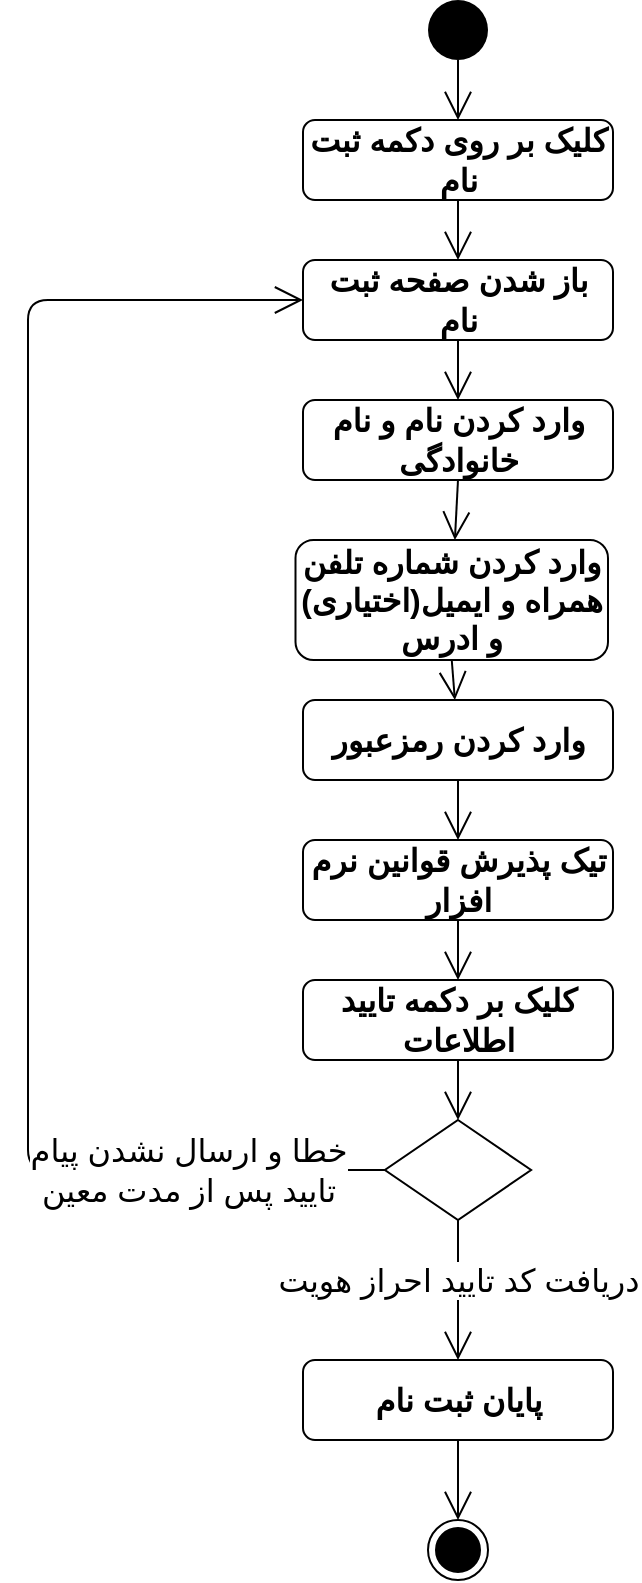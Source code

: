 <mxfile version="13.10.6" type="github">
  <diagram name="Page-1" id="0783ab3e-0a74-02c8-0abd-f7b4e66b4bec">
    <mxGraphModel dx="1198" dy="623" grid="1" gridSize="10" guides="1" tooltips="1" connect="1" arrows="1" fold="1" page="1" pageScale="1" pageWidth="850" pageHeight="1100" background="#ffffff" math="0" shadow="0">
      <root>
        <mxCell id="0" />
        <mxCell id="1" parent="0" />
        <mxCell id="8BaFTCeRGY86CdU8lrJs-1" value="" style="ellipse;fillColor=#000000;strokeColor=none;fontSize=15;" vertex="1" parent="1">
          <mxGeometry x="380" y="10" width="30" height="30" as="geometry" />
        </mxCell>
        <mxCell id="8BaFTCeRGY86CdU8lrJs-2" value="" style="endArrow=open;endFill=1;endSize=12;html=1;fontSize=15;exitX=0.5;exitY=1;exitDx=0;exitDy=0;" edge="1" parent="1" source="8BaFTCeRGY86CdU8lrJs-1" target="8BaFTCeRGY86CdU8lrJs-3">
          <mxGeometry width="160" relative="1" as="geometry">
            <mxPoint x="340" y="270" as="sourcePoint" />
            <mxPoint x="395" y="70" as="targetPoint" />
          </mxGeometry>
        </mxCell>
        <mxCell id="8BaFTCeRGY86CdU8lrJs-3" value="کلیک بر روی دکمه ثبت نام" style="shape=rect;html=1;rounded=1;whiteSpace=wrap;align=center;fontStyle=1;fontSize=16;" vertex="1" parent="1">
          <mxGeometry x="317.5" y="70" width="155" height="40" as="geometry" />
        </mxCell>
        <mxCell id="8BaFTCeRGY86CdU8lrJs-4" value="" style="endArrow=open;endFill=1;endSize=12;html=1;fontSize=15;exitX=0.5;exitY=1;exitDx=0;exitDy=0;" edge="1" parent="1" source="8BaFTCeRGY86CdU8lrJs-3" target="8BaFTCeRGY86CdU8lrJs-5">
          <mxGeometry width="160" relative="1" as="geometry">
            <mxPoint x="395" y="130" as="sourcePoint" />
            <mxPoint x="395" y="160" as="targetPoint" />
          </mxGeometry>
        </mxCell>
        <mxCell id="8BaFTCeRGY86CdU8lrJs-5" value="باز شدن صفحه ثبت نام" style="shape=rect;html=1;rounded=1;whiteSpace=wrap;align=center;fontStyle=1;fontSize=16;" vertex="1" parent="1">
          <mxGeometry x="317.5" y="140" width="155" height="40" as="geometry" />
        </mxCell>
        <mxCell id="8BaFTCeRGY86CdU8lrJs-6" value="" style="endArrow=open;endFill=1;endSize=12;html=1;fontSize=15;exitX=0.5;exitY=1;exitDx=0;exitDy=0;" edge="1" parent="1" source="8BaFTCeRGY86CdU8lrJs-5" target="8BaFTCeRGY86CdU8lrJs-7">
          <mxGeometry width="160" relative="1" as="geometry">
            <mxPoint x="350" y="200" as="sourcePoint" />
            <mxPoint x="395" y="220" as="targetPoint" />
          </mxGeometry>
        </mxCell>
        <mxCell id="8BaFTCeRGY86CdU8lrJs-7" value="وارد کردن نام و نام خانوادگی" style="shape=rect;html=1;rounded=1;whiteSpace=wrap;align=center;fontStyle=1;fontSize=16;" vertex="1" parent="1">
          <mxGeometry x="317.5" y="210" width="155" height="40" as="geometry" />
        </mxCell>
        <mxCell id="8BaFTCeRGY86CdU8lrJs-8" value="" style="endArrow=open;endFill=1;endSize=12;html=1;fontSize=15;exitX=0.5;exitY=1;exitDx=0;exitDy=0;" edge="1" parent="1" source="8BaFTCeRGY86CdU8lrJs-7" target="8BaFTCeRGY86CdU8lrJs-9">
          <mxGeometry width="160" relative="1" as="geometry">
            <mxPoint x="395" y="290" as="sourcePoint" />
            <mxPoint x="395" y="320" as="targetPoint" />
          </mxGeometry>
        </mxCell>
        <mxCell id="8BaFTCeRGY86CdU8lrJs-9" value="وارد کردن شماره تلفن همراه و ایمیل(اختیاری) و ادرس" style="shape=rect;html=1;rounded=1;whiteSpace=wrap;align=center;fontStyle=1;fontSize=16;" vertex="1" parent="1">
          <mxGeometry x="313.75" y="280" width="156.25" height="60" as="geometry" />
        </mxCell>
        <mxCell id="8BaFTCeRGY86CdU8lrJs-10" value="" style="endArrow=open;endFill=1;endSize=12;html=1;fontSize=15;exitX=0.5;exitY=1;exitDx=0;exitDy=0;" edge="1" parent="1" source="8BaFTCeRGY86CdU8lrJs-9" target="8BaFTCeRGY86CdU8lrJs-11">
          <mxGeometry width="160" relative="1" as="geometry">
            <mxPoint x="387.5" y="350" as="sourcePoint" />
            <mxPoint x="387.5" y="380" as="targetPoint" />
          </mxGeometry>
        </mxCell>
        <mxCell id="8BaFTCeRGY86CdU8lrJs-11" value="وارد کردن رمزعبور" style="shape=rect;html=1;rounded=1;whiteSpace=wrap;align=center;fontStyle=1;fontSize=16;" vertex="1" parent="1">
          <mxGeometry x="317.5" y="360" width="155" height="40" as="geometry" />
        </mxCell>
        <mxCell id="8BaFTCeRGY86CdU8lrJs-12" value="" style="endArrow=open;endFill=1;endSize=12;html=1;fontSize=15;exitX=0.5;exitY=1;exitDx=0;exitDy=0;exitPerimeter=0;" edge="1" parent="1" source="8BaFTCeRGY86CdU8lrJs-11" target="8BaFTCeRGY86CdU8lrJs-13">
          <mxGeometry width="160" relative="1" as="geometry">
            <mxPoint x="395" y="410" as="sourcePoint" />
            <mxPoint x="387.5" y="460" as="targetPoint" />
          </mxGeometry>
        </mxCell>
        <mxCell id="8BaFTCeRGY86CdU8lrJs-13" value="تیک پذیرش قوانین نرم افزار" style="shape=rect;html=1;rounded=1;whiteSpace=wrap;align=center;fontStyle=1;fontSize=16;" vertex="1" parent="1">
          <mxGeometry x="317.5" y="430" width="155" height="40" as="geometry" />
        </mxCell>
        <mxCell id="8BaFTCeRGY86CdU8lrJs-14" value="" style="endArrow=open;endFill=1;endSize=12;html=1;fontSize=15;exitX=0.5;exitY=1;exitDx=0;exitDy=0;" edge="1" parent="1" source="8BaFTCeRGY86CdU8lrJs-13" target="8BaFTCeRGY86CdU8lrJs-15">
          <mxGeometry width="160" relative="1" as="geometry">
            <mxPoint x="391.25" y="480" as="sourcePoint" />
            <mxPoint x="383.75" y="540" as="targetPoint" />
          </mxGeometry>
        </mxCell>
        <mxCell id="8BaFTCeRGY86CdU8lrJs-15" value="کلیک بر دکمه تایید اطلاعات" style="shape=rect;html=1;rounded=1;whiteSpace=wrap;align=center;fontStyle=1;fontSize=16;" vertex="1" parent="1">
          <mxGeometry x="317.5" y="500" width="155" height="40" as="geometry" />
        </mxCell>
        <mxCell id="8BaFTCeRGY86CdU8lrJs-16" value="" style="rhombus;fontSize=16;" vertex="1" parent="1">
          <mxGeometry x="358.44" y="570" width="73.12" height="50" as="geometry" />
        </mxCell>
        <mxCell id="8BaFTCeRGY86CdU8lrJs-17" value="" style="endArrow=open;endFill=1;endSize=12;html=1;fontSize=16;exitX=0.5;exitY=1;exitDx=0;exitDy=0;entryX=0.5;entryY=0;entryDx=0;entryDy=0;" edge="1" parent="1" source="8BaFTCeRGY86CdU8lrJs-15" target="8BaFTCeRGY86CdU8lrJs-16">
          <mxGeometry width="160" relative="1" as="geometry">
            <mxPoint x="340" y="630" as="sourcePoint" />
            <mxPoint x="500" y="630" as="targetPoint" />
          </mxGeometry>
        </mxCell>
        <mxCell id="8BaFTCeRGY86CdU8lrJs-18" value="" style="endArrow=open;endFill=1;endSize=12;html=1;fontSize=16;exitX=0;exitY=0.5;exitDx=0;exitDy=0;entryX=0;entryY=0.5;entryDx=0;entryDy=0;" edge="1" parent="1" source="8BaFTCeRGY86CdU8lrJs-16" target="8BaFTCeRGY86CdU8lrJs-5">
          <mxGeometry width="160" relative="1" as="geometry">
            <mxPoint x="60" y="530" as="sourcePoint" />
            <mxPoint x="180" y="160" as="targetPoint" />
            <Array as="points">
              <mxPoint x="180" y="595" />
              <mxPoint x="180" y="160" />
            </Array>
          </mxGeometry>
        </mxCell>
        <mxCell id="8BaFTCeRGY86CdU8lrJs-19" value="&lt;div&gt;خطا و ارسال نشدن پیام&lt;/div&gt;&lt;div&gt; تایید پس از مدت معین&lt;/div&gt;" style="edgeLabel;html=1;align=center;verticalAlign=middle;resizable=0;points=[];fontSize=16;" vertex="1" connectable="0" parent="8BaFTCeRGY86CdU8lrJs-18">
          <mxGeometry x="-0.669" y="1" relative="1" as="geometry">
            <mxPoint x="25.56" y="-1" as="offset" />
          </mxGeometry>
        </mxCell>
        <mxCell id="8BaFTCeRGY86CdU8lrJs-20" value="" style="endArrow=open;endFill=1;endSize=12;html=1;fontSize=15;exitX=0.5;exitY=1;exitDx=0;exitDy=0;" edge="1" parent="1" source="8BaFTCeRGY86CdU8lrJs-16" target="8BaFTCeRGY86CdU8lrJs-22">
          <mxGeometry width="160" relative="1" as="geometry">
            <mxPoint x="391.88" y="640" as="sourcePoint" />
            <mxPoint x="380.63" y="710" as="targetPoint" />
          </mxGeometry>
        </mxCell>
        <mxCell id="8BaFTCeRGY86CdU8lrJs-21" value="دریافت کد تایید احراز هویت" style="edgeLabel;html=1;align=center;verticalAlign=middle;resizable=0;points=[];fontSize=16;" vertex="1" connectable="0" parent="8BaFTCeRGY86CdU8lrJs-20">
          <mxGeometry x="-0.4" y="2" relative="1" as="geometry">
            <mxPoint x="-2" y="9" as="offset" />
          </mxGeometry>
        </mxCell>
        <mxCell id="8BaFTCeRGY86CdU8lrJs-22" value="پایان ثبت نام" style="shape=rect;html=1;rounded=1;whiteSpace=wrap;align=center;fontStyle=1;fontSize=16;" vertex="1" parent="1">
          <mxGeometry x="317.5" y="690" width="155" height="40" as="geometry" />
        </mxCell>
        <mxCell id="8BaFTCeRGY86CdU8lrJs-24" value="" style="endArrow=open;endFill=1;endSize=12;html=1;fontSize=15;exitX=0.5;exitY=1;exitDx=0;exitDy=0;entryX=0.5;entryY=0;entryDx=0;entryDy=0;" edge="1" parent="1" source="8BaFTCeRGY86CdU8lrJs-22" target="8BaFTCeRGY86CdU8lrJs-29">
          <mxGeometry width="160" relative="1" as="geometry">
            <mxPoint x="395" y="850" as="sourcePoint" />
            <mxPoint x="397" y="920" as="targetPoint" />
            <Array as="points" />
          </mxGeometry>
        </mxCell>
        <mxCell id="8BaFTCeRGY86CdU8lrJs-29" value="" style="ellipse;html=1;shape=endState;fillColor=#000000;strokeColor=#000000;fontSize=16;" vertex="1" parent="1">
          <mxGeometry x="380" y="770" width="30" height="30" as="geometry" />
        </mxCell>
      </root>
    </mxGraphModel>
  </diagram>
</mxfile>

